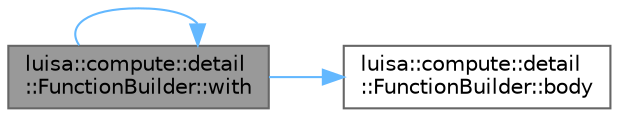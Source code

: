 digraph "luisa::compute::detail::FunctionBuilder::with"
{
 // LATEX_PDF_SIZE
  bgcolor="transparent";
  edge [fontname=Helvetica,fontsize=10,labelfontname=Helvetica,labelfontsize=10];
  node [fontname=Helvetica,fontsize=10,shape=box,height=0.2,width=0.4];
  rankdir="LR";
  Node1 [id="Node000001",label="luisa::compute::detail\l::FunctionBuilder::with",height=0.2,width=0.4,color="gray40", fillcolor="grey60", style="filled", fontcolor="black",tooltip="Run body function in given scope s"];
  Node1 -> Node2 [id="edge1_Node000001_Node000002",color="steelblue1",style="solid",tooltip=" "];
  Node2 [id="Node000002",label="luisa::compute::detail\l::FunctionBuilder::body",height=0.2,width=0.4,color="grey40", fillcolor="white", style="filled",URL="$classluisa_1_1compute_1_1detail_1_1_function_builder.html#a92eba43240c9dab36deae32df9172693",tooltip="Return pointer to body."];
  Node1 -> Node1 [id="edge2_Node000001_Node000001",color="steelblue1",style="solid",tooltip=" "];
}
